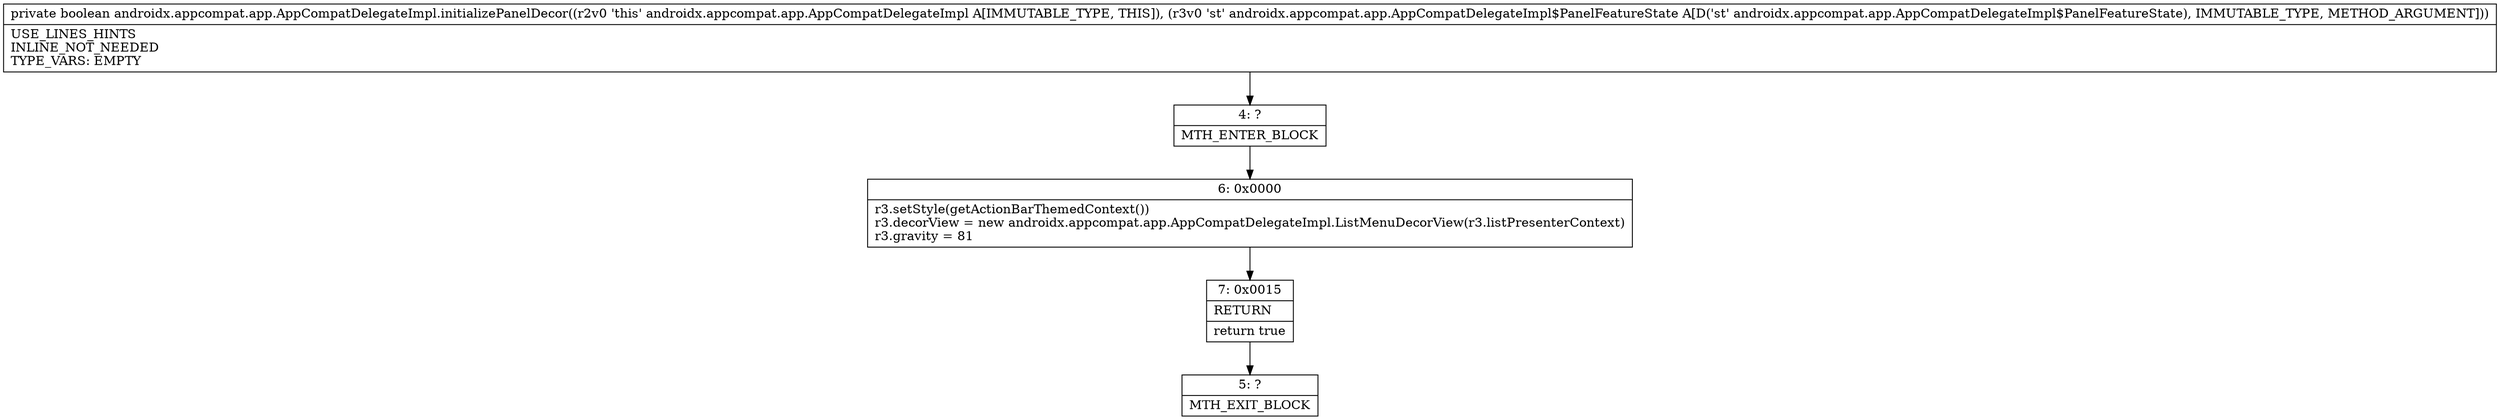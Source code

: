 digraph "CFG forandroidx.appcompat.app.AppCompatDelegateImpl.initializePanelDecor(Landroidx\/appcompat\/app\/AppCompatDelegateImpl$PanelFeatureState;)Z" {
Node_4 [shape=record,label="{4\:\ ?|MTH_ENTER_BLOCK\l}"];
Node_6 [shape=record,label="{6\:\ 0x0000|r3.setStyle(getActionBarThemedContext())\lr3.decorView = new androidx.appcompat.app.AppCompatDelegateImpl.ListMenuDecorView(r3.listPresenterContext)\lr3.gravity = 81\l}"];
Node_7 [shape=record,label="{7\:\ 0x0015|RETURN\l|return true\l}"];
Node_5 [shape=record,label="{5\:\ ?|MTH_EXIT_BLOCK\l}"];
MethodNode[shape=record,label="{private boolean androidx.appcompat.app.AppCompatDelegateImpl.initializePanelDecor((r2v0 'this' androidx.appcompat.app.AppCompatDelegateImpl A[IMMUTABLE_TYPE, THIS]), (r3v0 'st' androidx.appcompat.app.AppCompatDelegateImpl$PanelFeatureState A[D('st' androidx.appcompat.app.AppCompatDelegateImpl$PanelFeatureState), IMMUTABLE_TYPE, METHOD_ARGUMENT]))  | USE_LINES_HINTS\lINLINE_NOT_NEEDED\lTYPE_VARS: EMPTY\l}"];
MethodNode -> Node_4;Node_4 -> Node_6;
Node_6 -> Node_7;
Node_7 -> Node_5;
}


